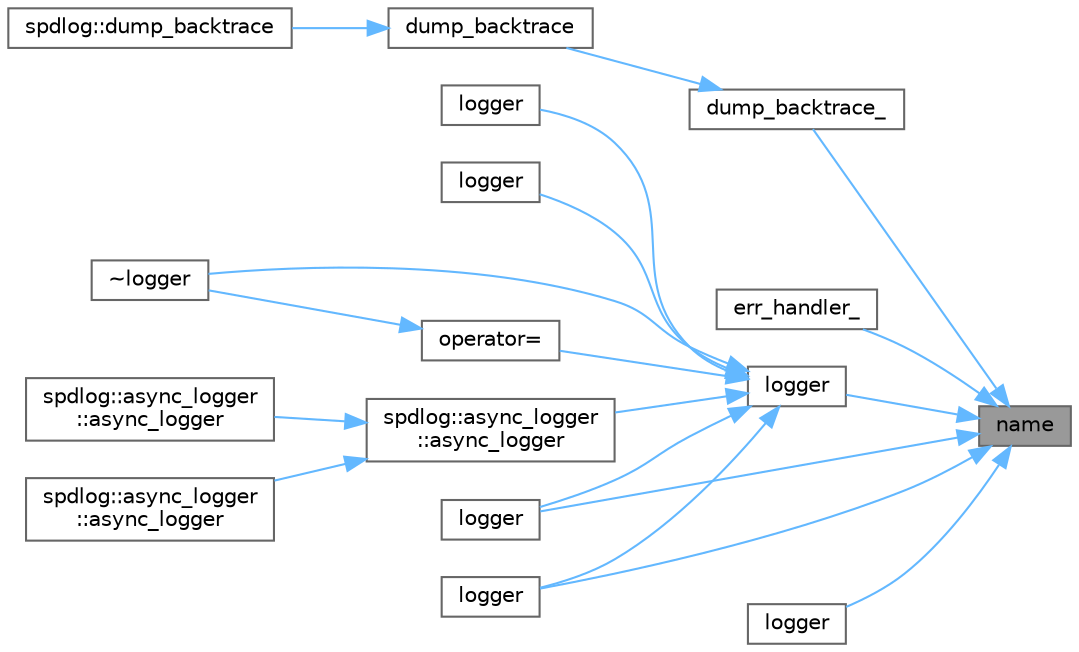 digraph "name"
{
 // LATEX_PDF_SIZE
  bgcolor="transparent";
  edge [fontname=Helvetica,fontsize=10,labelfontname=Helvetica,labelfontsize=10];
  node [fontname=Helvetica,fontsize=10,shape=box,height=0.2,width=0.4];
  rankdir="RL";
  Node1 [id="Node000001",label="name",height=0.2,width=0.4,color="gray40", fillcolor="grey60", style="filled", fontcolor="black",tooltip=" "];
  Node1 -> Node2 [id="edge1_Node000001_Node000002",dir="back",color="steelblue1",style="solid",tooltip=" "];
  Node2 [id="Node000002",label="dump_backtrace_",height=0.2,width=0.4,color="grey40", fillcolor="white", style="filled",URL="$classspdlog_1_1logger.html#a23ba0c3457d5762c61e12d9a75d86870",tooltip=" "];
  Node2 -> Node3 [id="edge2_Node000002_Node000003",dir="back",color="steelblue1",style="solid",tooltip=" "];
  Node3 [id="Node000003",label="dump_backtrace",height=0.2,width=0.4,color="grey40", fillcolor="white", style="filled",URL="$classspdlog_1_1logger.html#af7505d94905d363a2bdb3e6fa057fc7b",tooltip=" "];
  Node3 -> Node4 [id="edge3_Node000003_Node000004",dir="back",color="steelblue1",style="solid",tooltip=" "];
  Node4 [id="Node000004",label="spdlog::dump_backtrace",height=0.2,width=0.4,color="grey40", fillcolor="white", style="filled",URL="$namespacespdlog.html#a926b904a27ac4fea7b8e8843594b8225",tooltip=" "];
  Node1 -> Node5 [id="edge4_Node000001_Node000005",dir="back",color="steelblue1",style="solid",tooltip=" "];
  Node5 [id="Node000005",label="err_handler_",height=0.2,width=0.4,color="grey40", fillcolor="white", style="filled",URL="$classspdlog_1_1logger.html#a8ca910d1b6a970ac4da9a28464bb5089",tooltip=" "];
  Node1 -> Node6 [id="edge5_Node000001_Node000006",dir="back",color="steelblue1",style="solid",tooltip=" "];
  Node6 [id="Node000006",label="logger",height=0.2,width=0.4,color="grey40", fillcolor="white", style="filled",URL="$classspdlog_1_1logger.html#ade4c83eafc7d6065a07515ce22ca8faf",tooltip=" "];
  Node6 -> Node7 [id="edge6_Node000006_Node000007",dir="back",color="steelblue1",style="solid",tooltip=" "];
  Node7 [id="Node000007",label="spdlog::async_logger\l::async_logger",height=0.2,width=0.4,color="grey40", fillcolor="white", style="filled",URL="$classspdlog_1_1async__logger.html#a78e19f8146d13324b0ef10755aa4a197",tooltip=" "];
  Node7 -> Node8 [id="edge7_Node000007_Node000008",dir="back",color="steelblue1",style="solid",tooltip=" "];
  Node8 [id="Node000008",label="spdlog::async_logger\l::async_logger",height=0.2,width=0.4,color="grey40", fillcolor="white", style="filled",URL="$classspdlog_1_1async__logger.html#ab874d24f67ac14552d6f190c7d59efca",tooltip=" "];
  Node7 -> Node9 [id="edge8_Node000007_Node000009",dir="back",color="steelblue1",style="solid",tooltip=" "];
  Node9 [id="Node000009",label="spdlog::async_logger\l::async_logger",height=0.2,width=0.4,color="grey40", fillcolor="white", style="filled",URL="$classspdlog_1_1async__logger.html#af0ca63ed0c312337df01676e345bb91d",tooltip=" "];
  Node6 -> Node10 [id="edge9_Node000006_Node000010",dir="back",color="steelblue1",style="solid",tooltip=" "];
  Node10 [id="Node000010",label="logger",height=0.2,width=0.4,color="grey40", fillcolor="white", style="filled",URL="$classspdlog_1_1logger.html#abbb98a1920356afbde86b406142b423d",tooltip=" "];
  Node6 -> Node11 [id="edge10_Node000006_Node000011",dir="back",color="steelblue1",style="solid",tooltip=" "];
  Node11 [id="Node000011",label="logger",height=0.2,width=0.4,color="grey40", fillcolor="white", style="filled",URL="$classspdlog_1_1logger.html#a4e52baa83b05fd49cb7ee2f276c251a6",tooltip=" "];
  Node6 -> Node12 [id="edge11_Node000006_Node000012",dir="back",color="steelblue1",style="solid",tooltip=" "];
  Node12 [id="Node000012",label="logger",height=0.2,width=0.4,color="grey40", fillcolor="white", style="filled",URL="$classspdlog_1_1logger.html#aca66eacf67d3773606e54b195f6b46d6",tooltip=" "];
  Node6 -> Node13 [id="edge12_Node000006_Node000013",dir="back",color="steelblue1",style="solid",tooltip=" "];
  Node13 [id="Node000013",label="logger",height=0.2,width=0.4,color="grey40", fillcolor="white", style="filled",URL="$classspdlog_1_1logger.html#a25d92f717d553b0270c621d8581783f6",tooltip=" "];
  Node6 -> Node14 [id="edge13_Node000006_Node000014",dir="back",color="steelblue1",style="solid",tooltip=" "];
  Node14 [id="Node000014",label="operator=",height=0.2,width=0.4,color="grey40", fillcolor="white", style="filled",URL="$classspdlog_1_1logger.html#a81d921a98353d98ab4b372a5d3c9facf",tooltip=" "];
  Node14 -> Node15 [id="edge14_Node000014_Node000015",dir="back",color="steelblue1",style="solid",tooltip=" "];
  Node15 [id="Node000015",label="~logger",height=0.2,width=0.4,color="grey40", fillcolor="white", style="filled",URL="$classspdlog_1_1logger.html#a2cdc52734cc885abc9693b1786ca1428",tooltip=" "];
  Node6 -> Node15 [id="edge15_Node000006_Node000015",dir="back",color="steelblue1",style="solid",tooltip=" "];
  Node1 -> Node16 [id="edge16_Node000001_Node000016",dir="back",color="steelblue1",style="solid",tooltip=" "];
  Node16 [id="Node000016",label="logger",height=0.2,width=0.4,color="grey40", fillcolor="white", style="filled",URL="$classspdlog_1_1logger.html#a99face7a0b23461a54727476504a323a",tooltip=" "];
  Node1 -> Node12 [id="edge17_Node000001_Node000012",dir="back",color="steelblue1",style="solid",tooltip=" "];
  Node1 -> Node13 [id="edge18_Node000001_Node000013",dir="back",color="steelblue1",style="solid",tooltip=" "];
}
